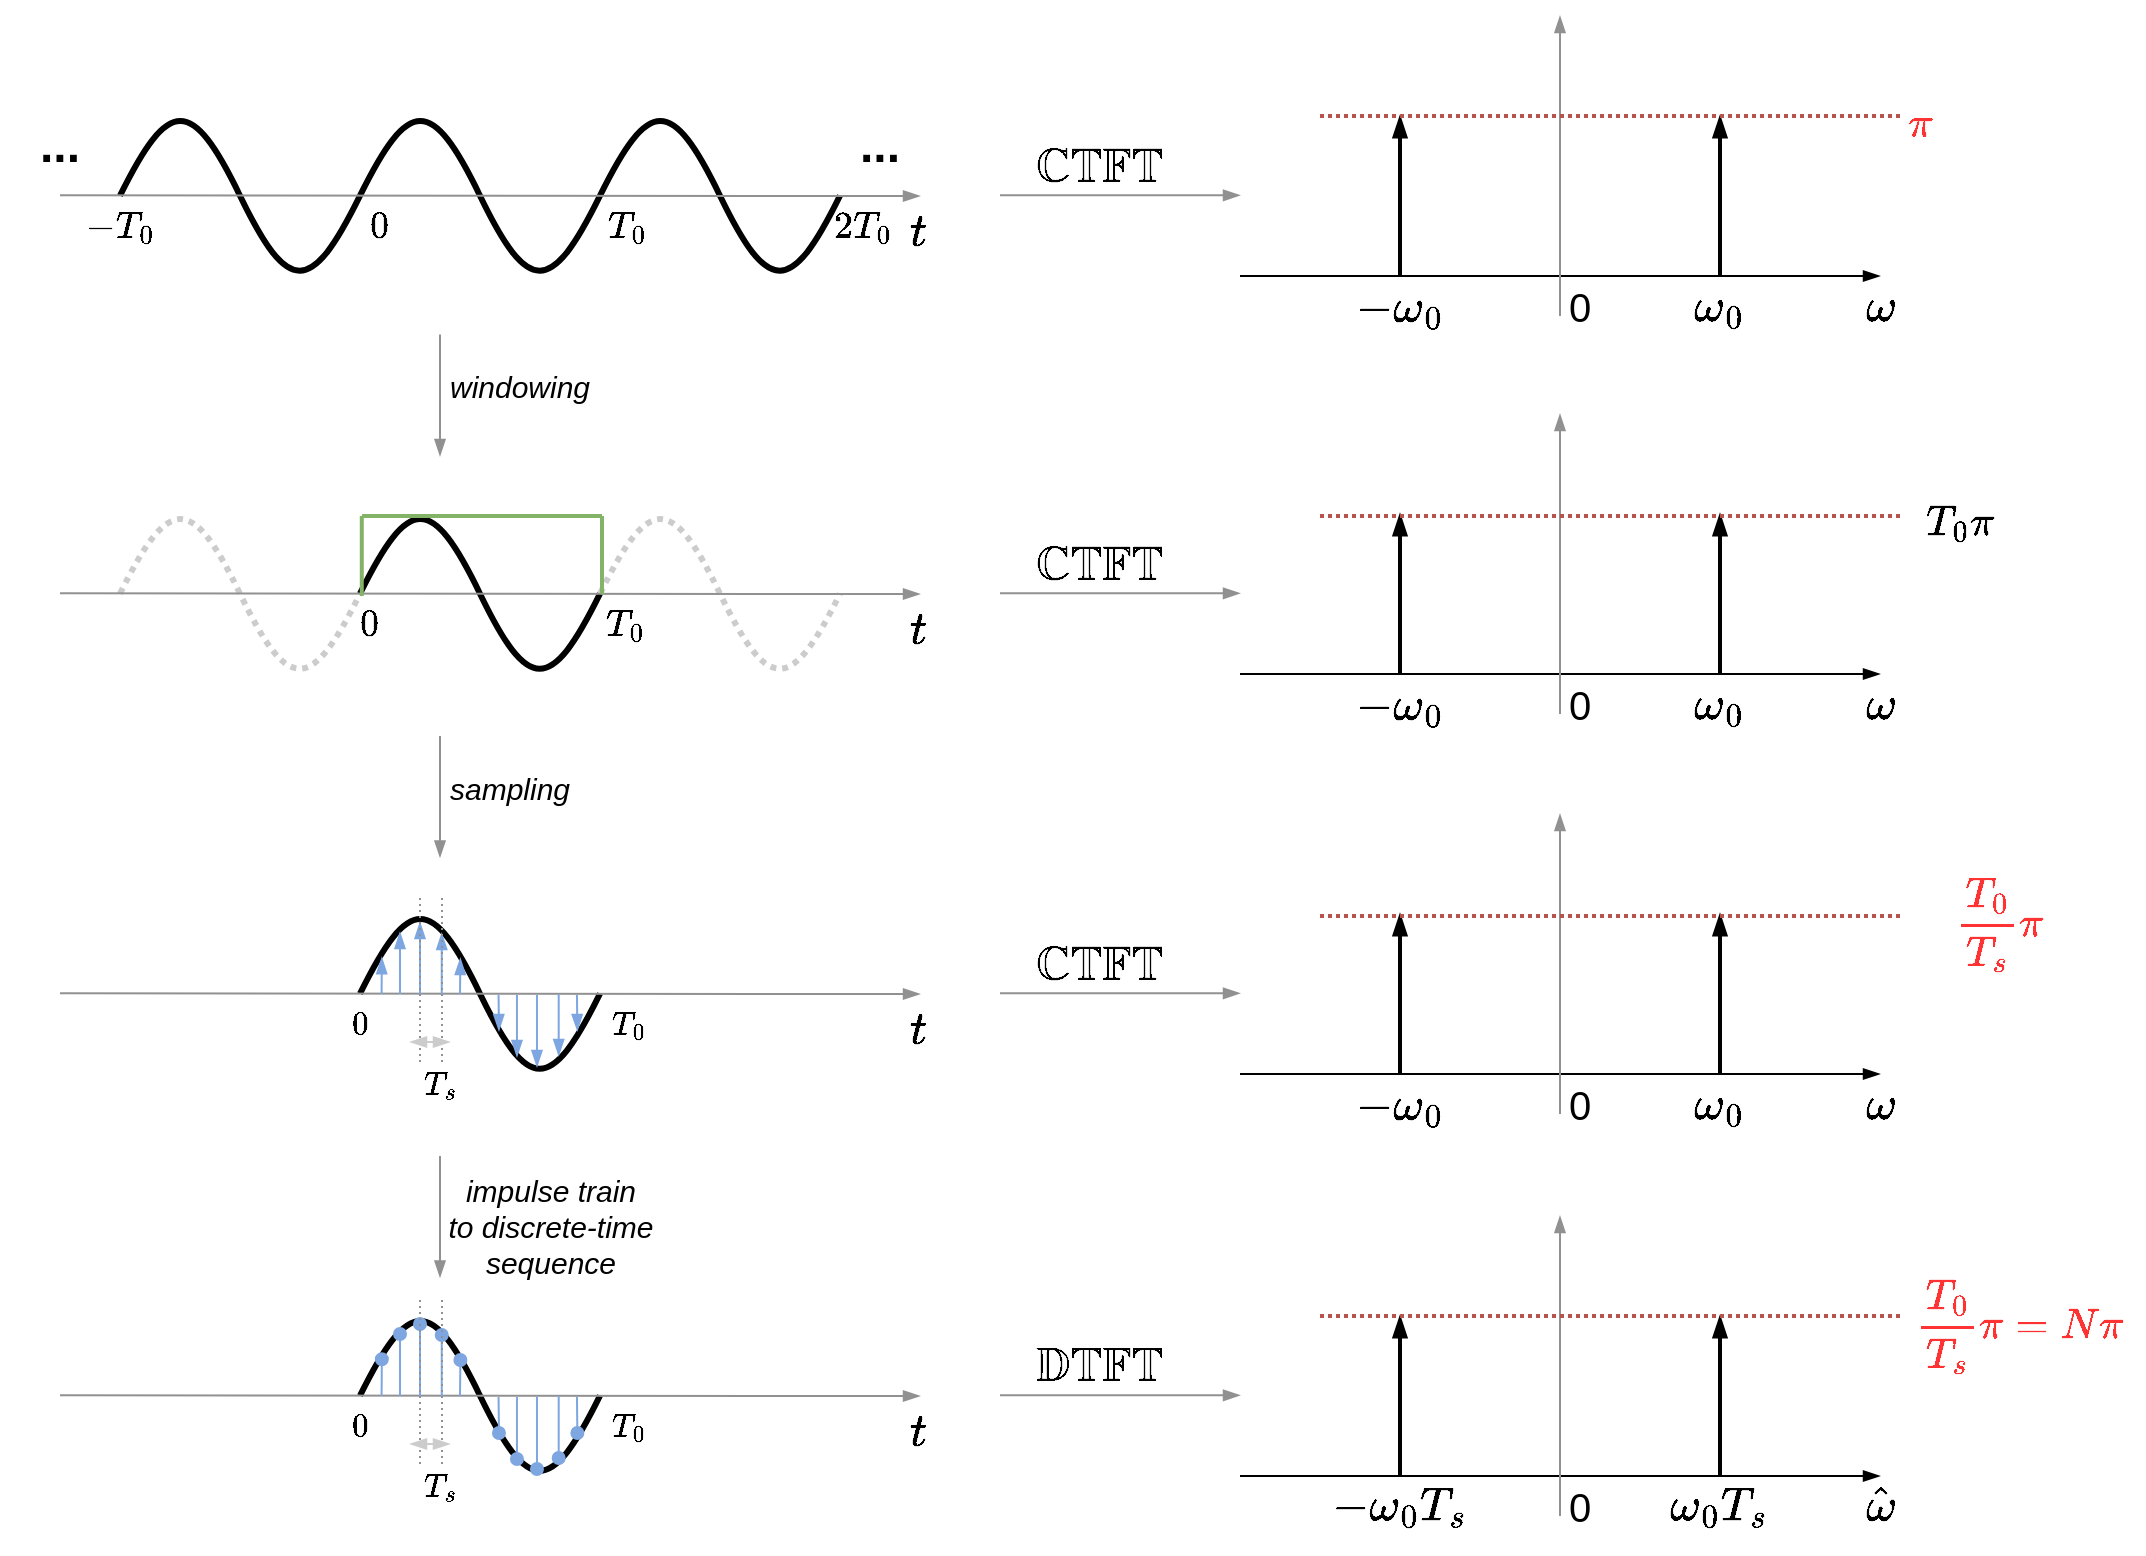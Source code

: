 <mxfile version="24.7.8">
  <diagram name="Page-1" id="kygFFd9STtXj5JH_N3mj">
    <mxGraphModel dx="1059" dy="1093" grid="1" gridSize="10" guides="1" tooltips="1" connect="1" arrows="1" fold="1" page="1" pageScale="1" pageWidth="850" pageHeight="1100" math="1" shadow="0">
      <root>
        <mxCell id="0" />
        <mxCell id="1" parent="0" />
        <mxCell id="BSecliJgVKlYDWdbfUVO-1" value="" style="pointerEvents=1;verticalLabelPosition=bottom;shadow=0;dashed=0;align=center;html=1;verticalAlign=top;shape=mxgraph.electrical.waveforms.sine_wave;strokeWidth=3;" parent="1" vertex="1">
          <mxGeometry x="80" y="230" width="120" height="100" as="geometry" />
        </mxCell>
        <mxCell id="BSecliJgVKlYDWdbfUVO-2" value="" style="pointerEvents=1;verticalLabelPosition=bottom;shadow=0;dashed=0;align=center;html=1;verticalAlign=top;shape=mxgraph.electrical.waveforms.sine_wave;strokeWidth=3;" parent="1" vertex="1">
          <mxGeometry x="200" y="230" width="120" height="100" as="geometry" />
        </mxCell>
        <mxCell id="BSecliJgVKlYDWdbfUVO-3" value="" style="pointerEvents=1;verticalLabelPosition=bottom;shadow=0;dashed=0;align=center;html=1;verticalAlign=top;shape=mxgraph.electrical.waveforms.sine_wave;strokeWidth=3;" parent="1" vertex="1">
          <mxGeometry x="320" y="230" width="120" height="100" as="geometry" />
        </mxCell>
        <mxCell id="BSecliJgVKlYDWdbfUVO-4" value="" style="endArrow=blockThin;html=1;rounded=0;endFill=1;strokeWidth=2;" parent="1" edge="1">
          <mxGeometry width="50" height="50" relative="1" as="geometry">
            <mxPoint x="720" y="320" as="sourcePoint" />
            <mxPoint x="720" y="240" as="targetPoint" />
          </mxGeometry>
        </mxCell>
        <mxCell id="BSecliJgVKlYDWdbfUVO-5" value="" style="endArrow=blockThin;html=1;rounded=0;endFill=1;strokeWidth=2;" parent="1" edge="1">
          <mxGeometry width="50" height="50" relative="1" as="geometry">
            <mxPoint x="880" y="320" as="sourcePoint" />
            <mxPoint x="880" y="240" as="targetPoint" />
          </mxGeometry>
        </mxCell>
        <mxCell id="BSecliJgVKlYDWdbfUVO-6" value="" style="endArrow=blockThin;html=1;rounded=0;endFill=1;" parent="1" edge="1">
          <mxGeometry width="50" height="50" relative="1" as="geometry">
            <mxPoint x="640" y="320" as="sourcePoint" />
            <mxPoint x="960" y="320" as="targetPoint" />
          </mxGeometry>
        </mxCell>
        <mxCell id="BSecliJgVKlYDWdbfUVO-7" value="" style="endArrow=blockThin;html=1;rounded=0;endFill=1;strokeColor=#919191;" parent="1" edge="1">
          <mxGeometry width="50" height="50" relative="1" as="geometry">
            <mxPoint x="520" y="279.66" as="sourcePoint" />
            <mxPoint x="640" y="279.66" as="targetPoint" />
          </mxGeometry>
        </mxCell>
        <mxCell id="BSecliJgVKlYDWdbfUVO-9" value="&lt;font color=&quot;#ff3333&quot; style=&quot;font-size: 18px;&quot;&gt;$$\pi$$&lt;/font&gt;" style="text;html=1;align=center;verticalAlign=middle;whiteSpace=wrap;rounded=0;" parent="1" vertex="1">
          <mxGeometry x="950" y="230" width="60" height="30" as="geometry" />
        </mxCell>
        <mxCell id="BSecliJgVKlYDWdbfUVO-10" value="" style="endArrow=blockThin;html=1;rounded=0;strokeColor=#919191;endFill=1;" parent="1" edge="1">
          <mxGeometry width="50" height="50" relative="1" as="geometry">
            <mxPoint x="800" y="340" as="sourcePoint" />
            <mxPoint x="800" y="190" as="targetPoint" />
          </mxGeometry>
        </mxCell>
        <mxCell id="BSecliJgVKlYDWdbfUVO-11" value="&lt;font style=&quot;font-size: 20px;&quot;&gt;0&lt;/font&gt;" style="text;html=1;align=center;verticalAlign=middle;whiteSpace=wrap;rounded=0;" parent="1" vertex="1">
          <mxGeometry x="780" y="320" width="60" height="30" as="geometry" />
        </mxCell>
        <mxCell id="BSecliJgVKlYDWdbfUVO-12" value="&lt;font style=&quot;font-size: 20px;&quot;&gt;$$-\omega_0$$&lt;/font&gt;" style="text;html=1;align=center;verticalAlign=middle;whiteSpace=wrap;rounded=0;" parent="1" vertex="1">
          <mxGeometry x="690" y="320" width="60" height="30" as="geometry" />
        </mxCell>
        <mxCell id="BSecliJgVKlYDWdbfUVO-13" value="&lt;font style=&quot;font-size: 20px;&quot;&gt;$$\omega_0$$&lt;/font&gt;" style="text;html=1;align=center;verticalAlign=middle;whiteSpace=wrap;rounded=0;" parent="1" vertex="1">
          <mxGeometry x="850" y="320" width="60" height="30" as="geometry" />
        </mxCell>
        <mxCell id="BSecliJgVKlYDWdbfUVO-14" value="&lt;font style=&quot;font-size: 20px;&quot;&gt;$$\omega$$&lt;/font&gt;" style="text;html=1;align=center;verticalAlign=middle;whiteSpace=wrap;rounded=0;" parent="1" vertex="1">
          <mxGeometry x="930" y="320" width="60" height="30" as="geometry" />
        </mxCell>
        <mxCell id="BSecliJgVKlYDWdbfUVO-15" value="" style="endArrow=blockThin;html=1;rounded=0;endFill=1;strokeColor=#919191;" parent="1" edge="1">
          <mxGeometry width="50" height="50" relative="1" as="geometry">
            <mxPoint x="50" y="279.66" as="sourcePoint" />
            <mxPoint x="480" y="280" as="targetPoint" />
          </mxGeometry>
        </mxCell>
        <mxCell id="BSecliJgVKlYDWdbfUVO-16" value="&lt;font style=&quot;font-size: 20px;&quot;&gt;$$t$$&lt;/font&gt;" style="text;html=1;align=center;verticalAlign=middle;whiteSpace=wrap;rounded=0;" parent="1" vertex="1">
          <mxGeometry x="449" y="282" width="60" height="30" as="geometry" />
        </mxCell>
        <mxCell id="BSecliJgVKlYDWdbfUVO-17" value="&lt;font style=&quot;font-size: 20px;&quot;&gt;$$\mathbb{CTFT}$$&lt;/font&gt;" style="text;html=1;align=center;verticalAlign=middle;whiteSpace=wrap;rounded=0;" parent="1" vertex="1">
          <mxGeometry x="540" y="250" width="60" height="30" as="geometry" />
        </mxCell>
        <mxCell id="BSecliJgVKlYDWdbfUVO-18" value="" style="pointerEvents=1;verticalLabelPosition=bottom;shadow=0;dashed=1;align=center;html=1;verticalAlign=top;shape=mxgraph.electrical.waveforms.sine_wave;strokeWidth=3;strokeColor=#CCCCCC;dashPattern=1 1;" parent="1" vertex="1">
          <mxGeometry x="80" y="429" width="120" height="100" as="geometry" />
        </mxCell>
        <mxCell id="BSecliJgVKlYDWdbfUVO-19" value="" style="pointerEvents=1;verticalLabelPosition=bottom;shadow=0;dashed=0;align=center;html=1;verticalAlign=top;shape=mxgraph.electrical.waveforms.sine_wave;strokeWidth=3;" parent="1" vertex="1">
          <mxGeometry x="200" y="429" width="120" height="100" as="geometry" />
        </mxCell>
        <mxCell id="BSecliJgVKlYDWdbfUVO-20" value="" style="pointerEvents=1;verticalLabelPosition=bottom;shadow=0;dashed=1;align=center;html=1;verticalAlign=top;shape=mxgraph.electrical.waveforms.sine_wave;strokeWidth=3;strokeColor=#CCCCCC;dashPattern=1 1;" parent="1" vertex="1">
          <mxGeometry x="320" y="429" width="120" height="100" as="geometry" />
        </mxCell>
        <mxCell id="BSecliJgVKlYDWdbfUVO-21" value="" style="endArrow=blockThin;html=1;rounded=0;endFill=1;strokeWidth=2;" parent="1" edge="1">
          <mxGeometry width="50" height="50" relative="1" as="geometry">
            <mxPoint x="720" y="519" as="sourcePoint" />
            <mxPoint x="720" y="439" as="targetPoint" />
          </mxGeometry>
        </mxCell>
        <mxCell id="BSecliJgVKlYDWdbfUVO-22" value="" style="endArrow=blockThin;html=1;rounded=0;endFill=1;strokeWidth=2;" parent="1" edge="1">
          <mxGeometry width="50" height="50" relative="1" as="geometry">
            <mxPoint x="880" y="519" as="sourcePoint" />
            <mxPoint x="880" y="439" as="targetPoint" />
          </mxGeometry>
        </mxCell>
        <mxCell id="BSecliJgVKlYDWdbfUVO-23" value="" style="endArrow=blockThin;html=1;rounded=0;endFill=1;" parent="1" edge="1">
          <mxGeometry width="50" height="50" relative="1" as="geometry">
            <mxPoint x="640" y="519" as="sourcePoint" />
            <mxPoint x="960" y="519" as="targetPoint" />
          </mxGeometry>
        </mxCell>
        <mxCell id="BSecliJgVKlYDWdbfUVO-24" value="" style="endArrow=blockThin;html=1;rounded=0;endFill=1;strokeColor=#919191;" parent="1" edge="1">
          <mxGeometry width="50" height="50" relative="1" as="geometry">
            <mxPoint x="520" y="478.66" as="sourcePoint" />
            <mxPoint x="640" y="478.66" as="targetPoint" />
          </mxGeometry>
        </mxCell>
        <mxCell id="BSecliJgVKlYDWdbfUVO-26" value="&lt;font style=&quot;font-size: 18px;&quot;&gt;$$T_0\pi$$&lt;/font&gt;" style="text;html=1;align=center;verticalAlign=middle;whiteSpace=wrap;rounded=0;" parent="1" vertex="1">
          <mxGeometry x="970" y="429" width="60" height="30" as="geometry" />
        </mxCell>
        <mxCell id="BSecliJgVKlYDWdbfUVO-27" value="" style="endArrow=blockThin;html=1;rounded=0;strokeColor=#919191;endFill=1;" parent="1" edge="1">
          <mxGeometry width="50" height="50" relative="1" as="geometry">
            <mxPoint x="800" y="539" as="sourcePoint" />
            <mxPoint x="800" y="389" as="targetPoint" />
          </mxGeometry>
        </mxCell>
        <mxCell id="BSecliJgVKlYDWdbfUVO-28" value="&lt;font style=&quot;font-size: 20px;&quot;&gt;0&lt;/font&gt;" style="text;html=1;align=center;verticalAlign=middle;whiteSpace=wrap;rounded=0;" parent="1" vertex="1">
          <mxGeometry x="780" y="519" width="60" height="30" as="geometry" />
        </mxCell>
        <mxCell id="BSecliJgVKlYDWdbfUVO-29" value="&lt;font style=&quot;font-size: 20px;&quot;&gt;$$-\omega_0$$&lt;/font&gt;" style="text;html=1;align=center;verticalAlign=middle;whiteSpace=wrap;rounded=0;" parent="1" vertex="1">
          <mxGeometry x="690" y="519" width="60" height="30" as="geometry" />
        </mxCell>
        <mxCell id="BSecliJgVKlYDWdbfUVO-30" value="&lt;font style=&quot;font-size: 20px;&quot;&gt;$$\omega_0$$&lt;/font&gt;" style="text;html=1;align=center;verticalAlign=middle;whiteSpace=wrap;rounded=0;" parent="1" vertex="1">
          <mxGeometry x="850" y="519" width="60" height="30" as="geometry" />
        </mxCell>
        <mxCell id="BSecliJgVKlYDWdbfUVO-31" value="&lt;font style=&quot;font-size: 20px;&quot;&gt;$$\omega$$&lt;/font&gt;" style="text;html=1;align=center;verticalAlign=middle;whiteSpace=wrap;rounded=0;" parent="1" vertex="1">
          <mxGeometry x="930" y="519" width="60" height="30" as="geometry" />
        </mxCell>
        <mxCell id="BSecliJgVKlYDWdbfUVO-32" value="" style="endArrow=blockThin;html=1;rounded=0;endFill=1;strokeColor=#919191;" parent="1" edge="1">
          <mxGeometry width="50" height="50" relative="1" as="geometry">
            <mxPoint x="50" y="478.66" as="sourcePoint" />
            <mxPoint x="480" y="479" as="targetPoint" />
          </mxGeometry>
        </mxCell>
        <mxCell id="BSecliJgVKlYDWdbfUVO-33" value="&lt;font style=&quot;font-size: 20px;&quot;&gt;$$t$$&lt;/font&gt;" style="text;html=1;align=center;verticalAlign=middle;whiteSpace=wrap;rounded=0;" parent="1" vertex="1">
          <mxGeometry x="449" y="481" width="60" height="30" as="geometry" />
        </mxCell>
        <mxCell id="BSecliJgVKlYDWdbfUVO-34" value="&lt;font style=&quot;font-size: 20px;&quot;&gt;$$\mathbb{CTFT}$$&lt;/font&gt;" style="text;html=1;align=center;verticalAlign=middle;whiteSpace=wrap;rounded=0;" parent="1" vertex="1">
          <mxGeometry x="540" y="449" width="60" height="30" as="geometry" />
        </mxCell>
        <mxCell id="BSecliJgVKlYDWdbfUVO-35" value="" style="endArrow=none;html=1;rounded=0;fillColor=#d5e8d4;strokeColor=#82b366;strokeWidth=2;" parent="1" edge="1">
          <mxGeometry width="50" height="50" relative="1" as="geometry">
            <mxPoint x="201" y="440" as="sourcePoint" />
            <mxPoint x="321" y="440" as="targetPoint" />
          </mxGeometry>
        </mxCell>
        <mxCell id="BSecliJgVKlYDWdbfUVO-37" value="" style="endArrow=none;html=1;rounded=0;fillColor=#d5e8d4;strokeColor=#82b366;strokeWidth=2;" parent="1" edge="1">
          <mxGeometry width="50" height="50" relative="1" as="geometry">
            <mxPoint x="200.89" y="480" as="sourcePoint" />
            <mxPoint x="200.89" y="440" as="targetPoint" />
          </mxGeometry>
        </mxCell>
        <mxCell id="BSecliJgVKlYDWdbfUVO-38" value="" style="endArrow=none;html=1;rounded=0;fillColor=#d5e8d4;strokeColor=#82b366;strokeWidth=2;" parent="1" edge="1">
          <mxGeometry width="50" height="50" relative="1" as="geometry">
            <mxPoint x="321" y="479" as="sourcePoint" />
            <mxPoint x="321" y="440" as="targetPoint" />
          </mxGeometry>
        </mxCell>
        <mxCell id="BSecliJgVKlYDWdbfUVO-39" value="&lt;font style=&quot;font-size: 16px;&quot;&gt;$$0$$&lt;/font&gt;" style="text;html=1;align=center;verticalAlign=middle;whiteSpace=wrap;rounded=0;" parent="1" vertex="1">
          <mxGeometry x="180" y="280" width="60" height="30" as="geometry" />
        </mxCell>
        <mxCell id="BSecliJgVKlYDWdbfUVO-41" value="&lt;font style=&quot;font-size: 16px;&quot;&gt;$$T_0$$&lt;/font&gt;" style="text;html=1;align=center;verticalAlign=middle;whiteSpace=wrap;rounded=0;" parent="1" vertex="1">
          <mxGeometry x="304" y="280" width="60" height="30" as="geometry" />
        </mxCell>
        <mxCell id="BSecliJgVKlYDWdbfUVO-43" value="&lt;font style=&quot;font-size: 16px;&quot;&gt;$$-T_0$$&lt;/font&gt;" style="text;html=1;align=center;verticalAlign=middle;whiteSpace=wrap;rounded=0;" parent="1" vertex="1">
          <mxGeometry x="50" y="280" width="60" height="30" as="geometry" />
        </mxCell>
        <mxCell id="BSecliJgVKlYDWdbfUVO-45" value="&lt;b style=&quot;&quot;&gt;&lt;font style=&quot;font-size: 24px;&quot;&gt;...&lt;/font&gt;&lt;/b&gt;" style="text;html=1;align=center;verticalAlign=middle;whiteSpace=wrap;rounded=0;" parent="1" vertex="1">
          <mxGeometry x="20" y="240" width="60" height="30" as="geometry" />
        </mxCell>
        <mxCell id="BSecliJgVKlYDWdbfUVO-46" value="&lt;b style=&quot;&quot;&gt;&lt;font style=&quot;font-size: 24px;&quot;&gt;...&lt;/font&gt;&lt;/b&gt;" style="text;html=1;align=center;verticalAlign=middle;whiteSpace=wrap;rounded=0;" parent="1" vertex="1">
          <mxGeometry x="430" y="240" width="60" height="30" as="geometry" />
        </mxCell>
        <mxCell id="BSecliJgVKlYDWdbfUVO-47" value="&lt;font style=&quot;font-size: 16px;&quot;&gt;$$0$$&lt;/font&gt;" style="text;html=1;align=center;verticalAlign=middle;whiteSpace=wrap;rounded=0;" parent="1" vertex="1">
          <mxGeometry x="175" y="479" width="60" height="30" as="geometry" />
        </mxCell>
        <mxCell id="BSecliJgVKlYDWdbfUVO-48" value="&lt;font style=&quot;font-size: 16px;&quot;&gt;$$T_0$$&lt;/font&gt;" style="text;html=1;align=center;verticalAlign=middle;whiteSpace=wrap;rounded=0;" parent="1" vertex="1">
          <mxGeometry x="303" y="479" width="60" height="30" as="geometry" />
        </mxCell>
        <mxCell id="BSecliJgVKlYDWdbfUVO-49" value="" style="endArrow=blockThin;html=1;rounded=0;endFill=1;strokeColor=#919191;" parent="1" edge="1">
          <mxGeometry width="50" height="50" relative="1" as="geometry">
            <mxPoint x="240" y="349.31" as="sourcePoint" />
            <mxPoint x="240" y="410" as="targetPoint" />
          </mxGeometry>
        </mxCell>
        <mxCell id="BSecliJgVKlYDWdbfUVO-50" value="&lt;font style=&quot;font-size: 15px;&quot;&gt;&lt;i&gt;windowing&lt;/i&gt;&lt;/font&gt;" style="text;html=1;align=center;verticalAlign=middle;whiteSpace=wrap;rounded=0;" parent="1" vertex="1">
          <mxGeometry x="250" y="360" width="60" height="30" as="geometry" />
        </mxCell>
        <mxCell id="BSecliJgVKlYDWdbfUVO-75" value="" style="pointerEvents=1;verticalLabelPosition=bottom;shadow=0;dashed=0;align=center;html=1;verticalAlign=top;shape=mxgraph.electrical.waveforms.sine_wave;strokeWidth=3;" parent="1" vertex="1">
          <mxGeometry x="200" y="629" width="120" height="100" as="geometry" />
        </mxCell>
        <mxCell id="BSecliJgVKlYDWdbfUVO-77" value="" style="endArrow=blockThin;html=1;rounded=0;endFill=1;strokeWidth=2;" parent="1" edge="1">
          <mxGeometry width="50" height="50" relative="1" as="geometry">
            <mxPoint x="720" y="719" as="sourcePoint" />
            <mxPoint x="720" y="639" as="targetPoint" />
          </mxGeometry>
        </mxCell>
        <mxCell id="BSecliJgVKlYDWdbfUVO-78" value="" style="endArrow=blockThin;html=1;rounded=0;endFill=1;strokeWidth=2;" parent="1" edge="1">
          <mxGeometry width="50" height="50" relative="1" as="geometry">
            <mxPoint x="880" y="719" as="sourcePoint" />
            <mxPoint x="880" y="639" as="targetPoint" />
          </mxGeometry>
        </mxCell>
        <mxCell id="BSecliJgVKlYDWdbfUVO-79" value="" style="endArrow=blockThin;html=1;rounded=0;endFill=1;" parent="1" edge="1">
          <mxGeometry width="50" height="50" relative="1" as="geometry">
            <mxPoint x="640" y="719" as="sourcePoint" />
            <mxPoint x="960" y="719" as="targetPoint" />
          </mxGeometry>
        </mxCell>
        <mxCell id="BSecliJgVKlYDWdbfUVO-80" value="" style="endArrow=blockThin;html=1;rounded=0;endFill=1;strokeColor=#919191;" parent="1" edge="1">
          <mxGeometry width="50" height="50" relative="1" as="geometry">
            <mxPoint x="520" y="678.66" as="sourcePoint" />
            <mxPoint x="640" y="678.66" as="targetPoint" />
          </mxGeometry>
        </mxCell>
        <mxCell id="BSecliJgVKlYDWdbfUVO-83" value="" style="endArrow=blockThin;html=1;rounded=0;strokeColor=#919191;endFill=1;" parent="1" edge="1">
          <mxGeometry width="50" height="50" relative="1" as="geometry">
            <mxPoint x="800" y="739" as="sourcePoint" />
            <mxPoint x="800" y="589" as="targetPoint" />
          </mxGeometry>
        </mxCell>
        <mxCell id="BSecliJgVKlYDWdbfUVO-84" value="&lt;font style=&quot;font-size: 20px;&quot;&gt;0&lt;/font&gt;" style="text;html=1;align=center;verticalAlign=middle;whiteSpace=wrap;rounded=0;" parent="1" vertex="1">
          <mxGeometry x="780" y="719" width="60" height="30" as="geometry" />
        </mxCell>
        <mxCell id="BSecliJgVKlYDWdbfUVO-85" value="&lt;font style=&quot;font-size: 20px;&quot;&gt;$$-\omega_0$$&lt;/font&gt;" style="text;html=1;align=center;verticalAlign=middle;whiteSpace=wrap;rounded=0;" parent="1" vertex="1">
          <mxGeometry x="690" y="719" width="60" height="30" as="geometry" />
        </mxCell>
        <mxCell id="BSecliJgVKlYDWdbfUVO-86" value="&lt;font style=&quot;font-size: 20px;&quot;&gt;$$\omega_0$$&lt;/font&gt;" style="text;html=1;align=center;verticalAlign=middle;whiteSpace=wrap;rounded=0;" parent="1" vertex="1">
          <mxGeometry x="850" y="719" width="60" height="30" as="geometry" />
        </mxCell>
        <mxCell id="BSecliJgVKlYDWdbfUVO-87" value="&lt;font style=&quot;font-size: 20px;&quot;&gt;$$\omega$$&lt;/font&gt;" style="text;html=1;align=center;verticalAlign=middle;whiteSpace=wrap;rounded=0;" parent="1" vertex="1">
          <mxGeometry x="930" y="719" width="60" height="30" as="geometry" />
        </mxCell>
        <mxCell id="BSecliJgVKlYDWdbfUVO-88" value="" style="endArrow=blockThin;html=1;rounded=0;endFill=1;strokeColor=#919191;" parent="1" edge="1">
          <mxGeometry width="50" height="50" relative="1" as="geometry">
            <mxPoint x="50" y="678.66" as="sourcePoint" />
            <mxPoint x="480" y="679" as="targetPoint" />
          </mxGeometry>
        </mxCell>
        <mxCell id="BSecliJgVKlYDWdbfUVO-89" value="&lt;font style=&quot;font-size: 20px;&quot;&gt;$$t$$&lt;/font&gt;" style="text;html=1;align=center;verticalAlign=middle;whiteSpace=wrap;rounded=0;" parent="1" vertex="1">
          <mxGeometry x="449" y="681" width="60" height="30" as="geometry" />
        </mxCell>
        <mxCell id="BSecliJgVKlYDWdbfUVO-90" value="&lt;font style=&quot;font-size: 20px;&quot;&gt;$$\mathbb{CTFT}$$&lt;/font&gt;" style="text;html=1;align=center;verticalAlign=middle;whiteSpace=wrap;rounded=0;" parent="1" vertex="1">
          <mxGeometry x="540" y="649" width="60" height="30" as="geometry" />
        </mxCell>
        <mxCell id="BSecliJgVKlYDWdbfUVO-94" value="&lt;font style=&quot;font-size: 14px;&quot;&gt;$$0$$&lt;/font&gt;" style="text;html=1;align=center;verticalAlign=middle;whiteSpace=wrap;rounded=0;" parent="1" vertex="1">
          <mxGeometry x="170" y="679" width="60" height="30" as="geometry" />
        </mxCell>
        <mxCell id="BSecliJgVKlYDWdbfUVO-95" value="&lt;font style=&quot;font-size: 14px;&quot;&gt;$$T_0$$&lt;/font&gt;" style="text;html=1;align=center;verticalAlign=middle;whiteSpace=wrap;rounded=0;" parent="1" vertex="1">
          <mxGeometry x="305" y="679" width="60" height="30" as="geometry" />
        </mxCell>
        <mxCell id="BSecliJgVKlYDWdbfUVO-96" value="" style="endArrow=blockThin;html=1;rounded=0;endFill=1;strokeColor=#7EA6E0;entryX=0.091;entryY=0.316;entryDx=0;entryDy=0;entryPerimeter=0;" parent="1" target="BSecliJgVKlYDWdbfUVO-75" edge="1">
          <mxGeometry width="50" height="50" relative="1" as="geometry">
            <mxPoint x="210.8" y="679" as="sourcePoint" />
            <mxPoint x="210.8" y="645" as="targetPoint" />
          </mxGeometry>
        </mxCell>
        <mxCell id="BSecliJgVKlYDWdbfUVO-97" value="" style="endArrow=blockThin;html=1;rounded=0;endFill=1;strokeColor=#7EA6E0;" parent="1" edge="1">
          <mxGeometry width="50" height="50" relative="1" as="geometry">
            <mxPoint x="220" y="679" as="sourcePoint" />
            <mxPoint x="220" y="648" as="targetPoint" />
          </mxGeometry>
        </mxCell>
        <mxCell id="BSecliJgVKlYDWdbfUVO-98" value="" style="endArrow=blockThin;html=1;rounded=0;endFill=1;strokeColor=#7EA6E0;exitX=0;exitY=0;exitDx=0;exitDy=0;startSize=1;" parent="1" edge="1">
          <mxGeometry width="50" height="50" relative="1" as="geometry">
            <mxPoint x="230" y="679" as="sourcePoint" />
            <mxPoint x="230" y="643" as="targetPoint" />
          </mxGeometry>
        </mxCell>
        <mxCell id="BSecliJgVKlYDWdbfUVO-99" value="" style="endArrow=blockThin;html=1;rounded=0;endFill=1;strokeColor=#7EA6E0;" parent="1" edge="1">
          <mxGeometry width="50" height="50" relative="1" as="geometry">
            <mxPoint x="240.87" y="679.5" as="sourcePoint" />
            <mxPoint x="240.87" y="648.5" as="targetPoint" />
          </mxGeometry>
        </mxCell>
        <mxCell id="BSecliJgVKlYDWdbfUVO-100" value="" style="endArrow=blockThin;html=1;rounded=0;endFill=1;strokeColor=#7EA6E0;entryX=0.091;entryY=0.316;entryDx=0;entryDy=0;entryPerimeter=0;" parent="1" edge="1">
          <mxGeometry width="50" height="50" relative="1" as="geometry">
            <mxPoint x="250" y="679" as="sourcePoint" />
            <mxPoint x="250.2" y="661" as="targetPoint" />
          </mxGeometry>
        </mxCell>
        <mxCell id="BSecliJgVKlYDWdbfUVO-101" value="" style="endArrow=blockThin;html=1;rounded=0;endFill=1;strokeColor=#7EA6E0;entryX=0.091;entryY=0.316;entryDx=0;entryDy=0;entryPerimeter=0;" parent="1" edge="1">
          <mxGeometry width="50" height="50" relative="1" as="geometry">
            <mxPoint x="269.28" y="679.5" as="sourcePoint" />
            <mxPoint x="269.48" y="697.5" as="targetPoint" />
          </mxGeometry>
        </mxCell>
        <mxCell id="BSecliJgVKlYDWdbfUVO-102" value="" style="endArrow=blockThin;html=1;rounded=0;endFill=1;strokeColor=#7EA6E0;" parent="1" edge="1">
          <mxGeometry width="50" height="50" relative="1" as="geometry">
            <mxPoint x="278.48" y="679.5" as="sourcePoint" />
            <mxPoint x="278.48" y="710.5" as="targetPoint" />
          </mxGeometry>
        </mxCell>
        <mxCell id="BSecliJgVKlYDWdbfUVO-103" value="" style="endArrow=blockThin;html=1;rounded=0;endFill=1;strokeColor=#7EA6E0;exitX=0;exitY=0;exitDx=0;exitDy=0;startSize=1;" parent="1" edge="1">
          <mxGeometry width="50" height="50" relative="1" as="geometry">
            <mxPoint x="288.48" y="679.5" as="sourcePoint" />
            <mxPoint x="288.48" y="715.5" as="targetPoint" />
          </mxGeometry>
        </mxCell>
        <mxCell id="BSecliJgVKlYDWdbfUVO-104" value="" style="endArrow=blockThin;html=1;rounded=0;endFill=1;strokeColor=#7EA6E0;" parent="1" edge="1">
          <mxGeometry width="50" height="50" relative="1" as="geometry">
            <mxPoint x="299.35" y="679.0" as="sourcePoint" />
            <mxPoint x="299.35" y="710.0" as="targetPoint" />
          </mxGeometry>
        </mxCell>
        <mxCell id="BSecliJgVKlYDWdbfUVO-105" value="" style="endArrow=blockThin;html=1;rounded=0;endFill=1;strokeColor=#7EA6E0;entryX=0.091;entryY=0.316;entryDx=0;entryDy=0;entryPerimeter=0;" parent="1" edge="1">
          <mxGeometry width="50" height="50" relative="1" as="geometry">
            <mxPoint x="308.48" y="679.5" as="sourcePoint" />
            <mxPoint x="308.68" y="697.5" as="targetPoint" />
          </mxGeometry>
        </mxCell>
        <mxCell id="BSecliJgVKlYDWdbfUVO-106" value="" style="endArrow=none;html=1;rounded=0;strokeColor=#919191;endFill=0;dashed=1;dashPattern=1 2;" parent="1" edge="1">
          <mxGeometry width="50" height="50" relative="1" as="geometry">
            <mxPoint x="230" y="713" as="sourcePoint" />
            <mxPoint x="230" y="629" as="targetPoint" />
          </mxGeometry>
        </mxCell>
        <mxCell id="BSecliJgVKlYDWdbfUVO-107" value="" style="endArrow=none;html=1;rounded=0;strokeColor=#919191;endFill=0;dashed=1;dashPattern=1 2;" parent="1" edge="1">
          <mxGeometry width="50" height="50" relative="1" as="geometry">
            <mxPoint x="241" y="713" as="sourcePoint" />
            <mxPoint x="241" y="629" as="targetPoint" />
          </mxGeometry>
        </mxCell>
        <mxCell id="BSecliJgVKlYDWdbfUVO-108" value="" style="endArrow=blockThin;startArrow=blockThin;html=1;rounded=0;endFill=1;startFill=1;strokeColor=#CCCCCC;" parent="1" edge="1">
          <mxGeometry width="50" height="50" relative="1" as="geometry">
            <mxPoint x="225" y="703" as="sourcePoint" />
            <mxPoint x="245" y="703" as="targetPoint" />
          </mxGeometry>
        </mxCell>
        <mxCell id="BSecliJgVKlYDWdbfUVO-109" value="&lt;font style=&quot;font-size: 14px;&quot;&gt;$$T_s$$&lt;/font&gt;" style="text;html=1;align=center;verticalAlign=middle;whiteSpace=wrap;rounded=0;" parent="1" vertex="1">
          <mxGeometry x="210" y="709" width="60" height="30" as="geometry" />
        </mxCell>
        <mxCell id="BSecliJgVKlYDWdbfUVO-111" value="" style="pointerEvents=1;verticalLabelPosition=bottom;shadow=0;dashed=0;align=center;html=1;verticalAlign=top;shape=mxgraph.electrical.waveforms.sine_wave;strokeWidth=3;" parent="1" vertex="1">
          <mxGeometry x="200" y="830" width="120" height="100" as="geometry" />
        </mxCell>
        <mxCell id="BSecliJgVKlYDWdbfUVO-112" value="" style="endArrow=blockThin;html=1;rounded=0;endFill=1;strokeWidth=2;" parent="1" edge="1">
          <mxGeometry width="50" height="50" relative="1" as="geometry">
            <mxPoint x="720" y="920" as="sourcePoint" />
            <mxPoint x="720" y="840" as="targetPoint" />
          </mxGeometry>
        </mxCell>
        <mxCell id="BSecliJgVKlYDWdbfUVO-113" value="" style="endArrow=blockThin;html=1;rounded=0;endFill=1;strokeWidth=2;" parent="1" edge="1">
          <mxGeometry width="50" height="50" relative="1" as="geometry">
            <mxPoint x="880" y="920" as="sourcePoint" />
            <mxPoint x="880" y="840" as="targetPoint" />
          </mxGeometry>
        </mxCell>
        <mxCell id="BSecliJgVKlYDWdbfUVO-114" value="" style="endArrow=blockThin;html=1;rounded=0;endFill=1;" parent="1" edge="1">
          <mxGeometry width="50" height="50" relative="1" as="geometry">
            <mxPoint x="640" y="920" as="sourcePoint" />
            <mxPoint x="960" y="920" as="targetPoint" />
          </mxGeometry>
        </mxCell>
        <mxCell id="BSecliJgVKlYDWdbfUVO-115" value="" style="endArrow=blockThin;html=1;rounded=0;endFill=1;strokeColor=#919191;" parent="1" edge="1">
          <mxGeometry width="50" height="50" relative="1" as="geometry">
            <mxPoint x="520" y="879.66" as="sourcePoint" />
            <mxPoint x="640" y="879.66" as="targetPoint" />
          </mxGeometry>
        </mxCell>
        <mxCell id="BSecliJgVKlYDWdbfUVO-116" value="&lt;font color=&quot;#ff3333&quot; style=&quot;font-size: 18px;&quot;&gt;$$\frac{T_0}{T_s}\pi=N\pi$$&lt;/font&gt;" style="text;html=1;align=center;verticalAlign=middle;whiteSpace=wrap;rounded=0;" parent="1" vertex="1">
          <mxGeometry x="1000" y="830" width="60" height="30" as="geometry" />
        </mxCell>
        <mxCell id="BSecliJgVKlYDWdbfUVO-117" value="" style="endArrow=blockThin;html=1;rounded=0;strokeColor=#919191;endFill=1;" parent="1" edge="1">
          <mxGeometry width="50" height="50" relative="1" as="geometry">
            <mxPoint x="800" y="940" as="sourcePoint" />
            <mxPoint x="800" y="790" as="targetPoint" />
          </mxGeometry>
        </mxCell>
        <mxCell id="BSecliJgVKlYDWdbfUVO-118" value="&lt;font style=&quot;font-size: 20px;&quot;&gt;0&lt;/font&gt;" style="text;html=1;align=center;verticalAlign=middle;whiteSpace=wrap;rounded=0;" parent="1" vertex="1">
          <mxGeometry x="780" y="920" width="60" height="30" as="geometry" />
        </mxCell>
        <mxCell id="BSecliJgVKlYDWdbfUVO-119" value="&lt;font style=&quot;font-size: 20px;&quot;&gt;$$-\omega_0T_s$$&lt;/font&gt;" style="text;html=1;align=center;verticalAlign=middle;whiteSpace=wrap;rounded=0;" parent="1" vertex="1">
          <mxGeometry x="690" y="920" width="60" height="30" as="geometry" />
        </mxCell>
        <mxCell id="BSecliJgVKlYDWdbfUVO-120" value="&lt;span style=&quot;font-size: 20px;&quot;&gt;$$\omega_0T_s$$&lt;/span&gt;" style="text;html=1;align=center;verticalAlign=middle;whiteSpace=wrap;rounded=0;" parent="1" vertex="1">
          <mxGeometry x="850" y="920" width="60" height="30" as="geometry" />
        </mxCell>
        <mxCell id="BSecliJgVKlYDWdbfUVO-121" value="&lt;font style=&quot;font-size: 20px;&quot;&gt;$$\hat{\omega}$$&lt;/font&gt;" style="text;html=1;align=center;verticalAlign=middle;whiteSpace=wrap;rounded=0;" parent="1" vertex="1">
          <mxGeometry x="930" y="920" width="60" height="30" as="geometry" />
        </mxCell>
        <mxCell id="BSecliJgVKlYDWdbfUVO-122" value="" style="endArrow=blockThin;html=1;rounded=0;endFill=1;strokeColor=#919191;" parent="1" edge="1">
          <mxGeometry width="50" height="50" relative="1" as="geometry">
            <mxPoint x="50" y="879.66" as="sourcePoint" />
            <mxPoint x="480" y="880" as="targetPoint" />
          </mxGeometry>
        </mxCell>
        <mxCell id="BSecliJgVKlYDWdbfUVO-123" value="&lt;font style=&quot;font-size: 20px;&quot;&gt;$$t$$&lt;/font&gt;" style="text;html=1;align=center;verticalAlign=middle;whiteSpace=wrap;rounded=0;" parent="1" vertex="1">
          <mxGeometry x="449" y="882" width="60" height="30" as="geometry" />
        </mxCell>
        <mxCell id="BSecliJgVKlYDWdbfUVO-124" value="&lt;font style=&quot;font-size: 20px;&quot;&gt;$$\mathbb{DTFT}$$&lt;/font&gt;" style="text;html=1;align=center;verticalAlign=middle;whiteSpace=wrap;rounded=0;" parent="1" vertex="1">
          <mxGeometry x="540" y="850" width="60" height="30" as="geometry" />
        </mxCell>
        <mxCell id="BSecliJgVKlYDWdbfUVO-125" value="&lt;font style=&quot;font-size: 14px;&quot;&gt;$$0$$&lt;/font&gt;" style="text;html=1;align=center;verticalAlign=middle;whiteSpace=wrap;rounded=0;" parent="1" vertex="1">
          <mxGeometry x="170" y="880" width="60" height="30" as="geometry" />
        </mxCell>
        <mxCell id="BSecliJgVKlYDWdbfUVO-126" value="&lt;font style=&quot;font-size: 14px;&quot;&gt;$$T_0$$&lt;/font&gt;" style="text;html=1;align=center;verticalAlign=middle;whiteSpace=wrap;rounded=0;" parent="1" vertex="1">
          <mxGeometry x="305" y="880" width="60" height="30" as="geometry" />
        </mxCell>
        <mxCell id="BSecliJgVKlYDWdbfUVO-127" value="" style="endArrow=oval;html=1;rounded=0;endFill=1;strokeColor=#7EA6E0;entryX=0.091;entryY=0.316;entryDx=0;entryDy=0;entryPerimeter=0;" parent="1" target="BSecliJgVKlYDWdbfUVO-111" edge="1">
          <mxGeometry width="50" height="50" relative="1" as="geometry">
            <mxPoint x="210.8" y="880" as="sourcePoint" />
            <mxPoint x="210.8" y="846" as="targetPoint" />
          </mxGeometry>
        </mxCell>
        <mxCell id="BSecliJgVKlYDWdbfUVO-128" value="" style="endArrow=oval;html=1;rounded=0;endFill=1;strokeColor=#7EA6E0;" parent="1" edge="1">
          <mxGeometry width="50" height="50" relative="1" as="geometry">
            <mxPoint x="220" y="880" as="sourcePoint" />
            <mxPoint x="220" y="849" as="targetPoint" />
          </mxGeometry>
        </mxCell>
        <mxCell id="BSecliJgVKlYDWdbfUVO-129" value="" style="endArrow=oval;html=1;rounded=0;endFill=1;strokeColor=#7EA6E0;exitX=0;exitY=0;exitDx=0;exitDy=0;startSize=1;" parent="1" edge="1">
          <mxGeometry width="50" height="50" relative="1" as="geometry">
            <mxPoint x="230" y="880" as="sourcePoint" />
            <mxPoint x="230" y="844" as="targetPoint" />
          </mxGeometry>
        </mxCell>
        <mxCell id="BSecliJgVKlYDWdbfUVO-130" value="" style="endArrow=oval;html=1;rounded=0;endFill=1;strokeColor=#7EA6E0;" parent="1" edge="1">
          <mxGeometry width="50" height="50" relative="1" as="geometry">
            <mxPoint x="240.87" y="880.5" as="sourcePoint" />
            <mxPoint x="240.87" y="849.5" as="targetPoint" />
          </mxGeometry>
        </mxCell>
        <mxCell id="BSecliJgVKlYDWdbfUVO-131" value="" style="endArrow=oval;html=1;rounded=0;endFill=1;strokeColor=#7EA6E0;entryX=0.091;entryY=0.316;entryDx=0;entryDy=0;entryPerimeter=0;" parent="1" edge="1">
          <mxGeometry width="50" height="50" relative="1" as="geometry">
            <mxPoint x="250" y="880" as="sourcePoint" />
            <mxPoint x="250.2" y="862" as="targetPoint" />
          </mxGeometry>
        </mxCell>
        <mxCell id="BSecliJgVKlYDWdbfUVO-132" value="" style="endArrow=oval;html=1;rounded=0;endFill=1;strokeColor=#7EA6E0;entryX=0.091;entryY=0.316;entryDx=0;entryDy=0;entryPerimeter=0;" parent="1" edge="1">
          <mxGeometry width="50" height="50" relative="1" as="geometry">
            <mxPoint x="269.28" y="880.5" as="sourcePoint" />
            <mxPoint x="269.48" y="898.5" as="targetPoint" />
          </mxGeometry>
        </mxCell>
        <mxCell id="BSecliJgVKlYDWdbfUVO-133" value="" style="endArrow=oval;html=1;rounded=0;endFill=1;strokeColor=#7EA6E0;" parent="1" edge="1">
          <mxGeometry width="50" height="50" relative="1" as="geometry">
            <mxPoint x="278.48" y="880.5" as="sourcePoint" />
            <mxPoint x="278.48" y="911.5" as="targetPoint" />
          </mxGeometry>
        </mxCell>
        <mxCell id="BSecliJgVKlYDWdbfUVO-134" value="" style="endArrow=oval;html=1;rounded=0;endFill=1;strokeColor=#7EA6E0;exitX=0;exitY=0;exitDx=0;exitDy=0;startSize=1;" parent="1" edge="1">
          <mxGeometry width="50" height="50" relative="1" as="geometry">
            <mxPoint x="288.48" y="880.5" as="sourcePoint" />
            <mxPoint x="288.48" y="916.5" as="targetPoint" />
          </mxGeometry>
        </mxCell>
        <mxCell id="BSecliJgVKlYDWdbfUVO-135" value="" style="endArrow=oval;html=1;rounded=0;endFill=1;strokeColor=#7EA6E0;" parent="1" edge="1">
          <mxGeometry width="50" height="50" relative="1" as="geometry">
            <mxPoint x="299.35" y="880.0" as="sourcePoint" />
            <mxPoint x="299.35" y="911.0" as="targetPoint" />
          </mxGeometry>
        </mxCell>
        <mxCell id="BSecliJgVKlYDWdbfUVO-136" value="" style="endArrow=oval;html=1;rounded=0;endFill=1;strokeColor=#7EA6E0;entryX=0.091;entryY=0.316;entryDx=0;entryDy=0;entryPerimeter=0;" parent="1" edge="1">
          <mxGeometry width="50" height="50" relative="1" as="geometry">
            <mxPoint x="308.48" y="880.5" as="sourcePoint" />
            <mxPoint x="308.68" y="898.5" as="targetPoint" />
          </mxGeometry>
        </mxCell>
        <mxCell id="BSecliJgVKlYDWdbfUVO-137" value="" style="endArrow=none;html=1;rounded=0;strokeColor=#919191;endFill=0;dashed=1;dashPattern=1 2;" parent="1" edge="1">
          <mxGeometry width="50" height="50" relative="1" as="geometry">
            <mxPoint x="230" y="914" as="sourcePoint" />
            <mxPoint x="230" y="830" as="targetPoint" />
          </mxGeometry>
        </mxCell>
        <mxCell id="BSecliJgVKlYDWdbfUVO-138" value="" style="endArrow=none;html=1;rounded=0;strokeColor=#919191;endFill=0;dashed=1;dashPattern=1 2;" parent="1" edge="1">
          <mxGeometry width="50" height="50" relative="1" as="geometry">
            <mxPoint x="241" y="914" as="sourcePoint" />
            <mxPoint x="241" y="830" as="targetPoint" />
          </mxGeometry>
        </mxCell>
        <mxCell id="BSecliJgVKlYDWdbfUVO-139" value="" style="endArrow=blockThin;startArrow=blockThin;html=1;rounded=0;endFill=1;startFill=1;strokeColor=#CCCCCC;" parent="1" edge="1">
          <mxGeometry width="50" height="50" relative="1" as="geometry">
            <mxPoint x="225" y="904" as="sourcePoint" />
            <mxPoint x="245" y="904" as="targetPoint" />
          </mxGeometry>
        </mxCell>
        <mxCell id="BSecliJgVKlYDWdbfUVO-140" value="&lt;font style=&quot;font-size: 14px;&quot;&gt;$$T_s$$&lt;/font&gt;" style="text;html=1;align=center;verticalAlign=middle;whiteSpace=wrap;rounded=0;" parent="1" vertex="1">
          <mxGeometry x="210" y="910" width="60" height="30" as="geometry" />
        </mxCell>
        <mxCell id="BSecliJgVKlYDWdbfUVO-142" value="" style="endArrow=none;html=1;rounded=0;endFill=0;strokeColor=#b85450;dashed=1;dashPattern=1 1;fillColor=#f8cecc;strokeWidth=2;" parent="1" edge="1">
          <mxGeometry width="50" height="50" relative="1" as="geometry">
            <mxPoint x="680" y="840.0" as="sourcePoint" />
            <mxPoint x="970" y="840" as="targetPoint" />
          </mxGeometry>
        </mxCell>
        <mxCell id="BSecliJgVKlYDWdbfUVO-143" value="" style="endArrow=none;html=1;rounded=0;endFill=0;strokeColor=#b85450;dashed=1;dashPattern=1 1;fillColor=#f8cecc;strokeWidth=2;" parent="1" edge="1">
          <mxGeometry width="50" height="50" relative="1" as="geometry">
            <mxPoint x="680" y="240.0" as="sourcePoint" />
            <mxPoint x="970" y="240" as="targetPoint" />
          </mxGeometry>
        </mxCell>
        <mxCell id="BSecliJgVKlYDWdbfUVO-144" value="" style="endArrow=none;html=1;rounded=0;endFill=0;strokeColor=#b85450;dashed=1;dashPattern=1 1;fillColor=#f8cecc;strokeWidth=2;" parent="1" edge="1">
          <mxGeometry width="50" height="50" relative="1" as="geometry">
            <mxPoint x="680" y="440.0" as="sourcePoint" />
            <mxPoint x="970" y="440" as="targetPoint" />
          </mxGeometry>
        </mxCell>
        <mxCell id="BSecliJgVKlYDWdbfUVO-145" value="" style="endArrow=none;html=1;rounded=0;endFill=0;strokeColor=#b85450;dashed=1;dashPattern=1 1;fillColor=#f8cecc;strokeWidth=2;" parent="1" edge="1">
          <mxGeometry width="50" height="50" relative="1" as="geometry">
            <mxPoint x="680" y="640.0" as="sourcePoint" />
            <mxPoint x="970" y="640" as="targetPoint" />
          </mxGeometry>
        </mxCell>
        <mxCell id="BSecliJgVKlYDWdbfUVO-146" value="&lt;font style=&quot;font-size: 16px;&quot;&gt;$$2T_0$$&lt;/font&gt;" style="text;html=1;align=center;verticalAlign=middle;whiteSpace=wrap;rounded=0;" parent="1" vertex="1">
          <mxGeometry x="422" y="280" width="60" height="30" as="geometry" />
        </mxCell>
        <mxCell id="BSecliJgVKlYDWdbfUVO-147" value="" style="endArrow=blockThin;html=1;rounded=0;endFill=1;strokeColor=#919191;" parent="1" edge="1">
          <mxGeometry width="50" height="50" relative="1" as="geometry">
            <mxPoint x="240" y="550" as="sourcePoint" />
            <mxPoint x="240" y="610.69" as="targetPoint" />
          </mxGeometry>
        </mxCell>
        <mxCell id="BSecliJgVKlYDWdbfUVO-148" value="&lt;font style=&quot;font-size: 15px;&quot;&gt;&lt;i&gt;sampling&lt;/i&gt;&lt;/font&gt;" style="text;html=1;align=center;verticalAlign=middle;whiteSpace=wrap;rounded=0;" parent="1" vertex="1">
          <mxGeometry x="245" y="560.69" width="60" height="30" as="geometry" />
        </mxCell>
        <mxCell id="BSecliJgVKlYDWdbfUVO-150" value="" style="endArrow=blockThin;html=1;rounded=0;endFill=1;strokeColor=#919191;" parent="1" edge="1">
          <mxGeometry width="50" height="50" relative="1" as="geometry">
            <mxPoint x="240" y="760" as="sourcePoint" />
            <mxPoint x="240" y="820.69" as="targetPoint" />
          </mxGeometry>
        </mxCell>
        <mxCell id="BSecliJgVKlYDWdbfUVO-151" value="&lt;div style=&quot;font-size: 15px;&quot;&gt;&lt;font style=&quot;font-size: 15px;&quot;&gt;&lt;i&gt;impulse train&lt;/i&gt;&lt;/font&gt;&lt;/div&gt;&lt;div style=&quot;font-size: 15px;&quot;&gt;&lt;font style=&quot;font-size: 15px;&quot;&gt;&lt;i&gt;to discrete-time&lt;/i&gt;&lt;/font&gt;&lt;/div&gt;&lt;div style=&quot;font-size: 15px;&quot;&gt;&lt;font style=&quot;font-size: 15px;&quot;&gt;&lt;i&gt;sequence&lt;/i&gt;&lt;/font&gt;&lt;/div&gt;" style="text;html=1;align=center;verticalAlign=middle;whiteSpace=wrap;rounded=0;" parent="1" vertex="1">
          <mxGeometry x="220" y="780" width="151" height="30.69" as="geometry" />
        </mxCell>
        <mxCell id="BSecliJgVKlYDWdbfUVO-152" value="&lt;font color=&quot;#ff3333&quot; style=&quot;font-size: 18px;&quot;&gt;$$\frac{T_0}{T_s}\pi$$&lt;/font&gt;" style="text;html=1;align=center;verticalAlign=middle;whiteSpace=wrap;rounded=0;" parent="1" vertex="1">
          <mxGeometry x="990" y="629" width="60" height="30" as="geometry" />
        </mxCell>
      </root>
    </mxGraphModel>
  </diagram>
</mxfile>
